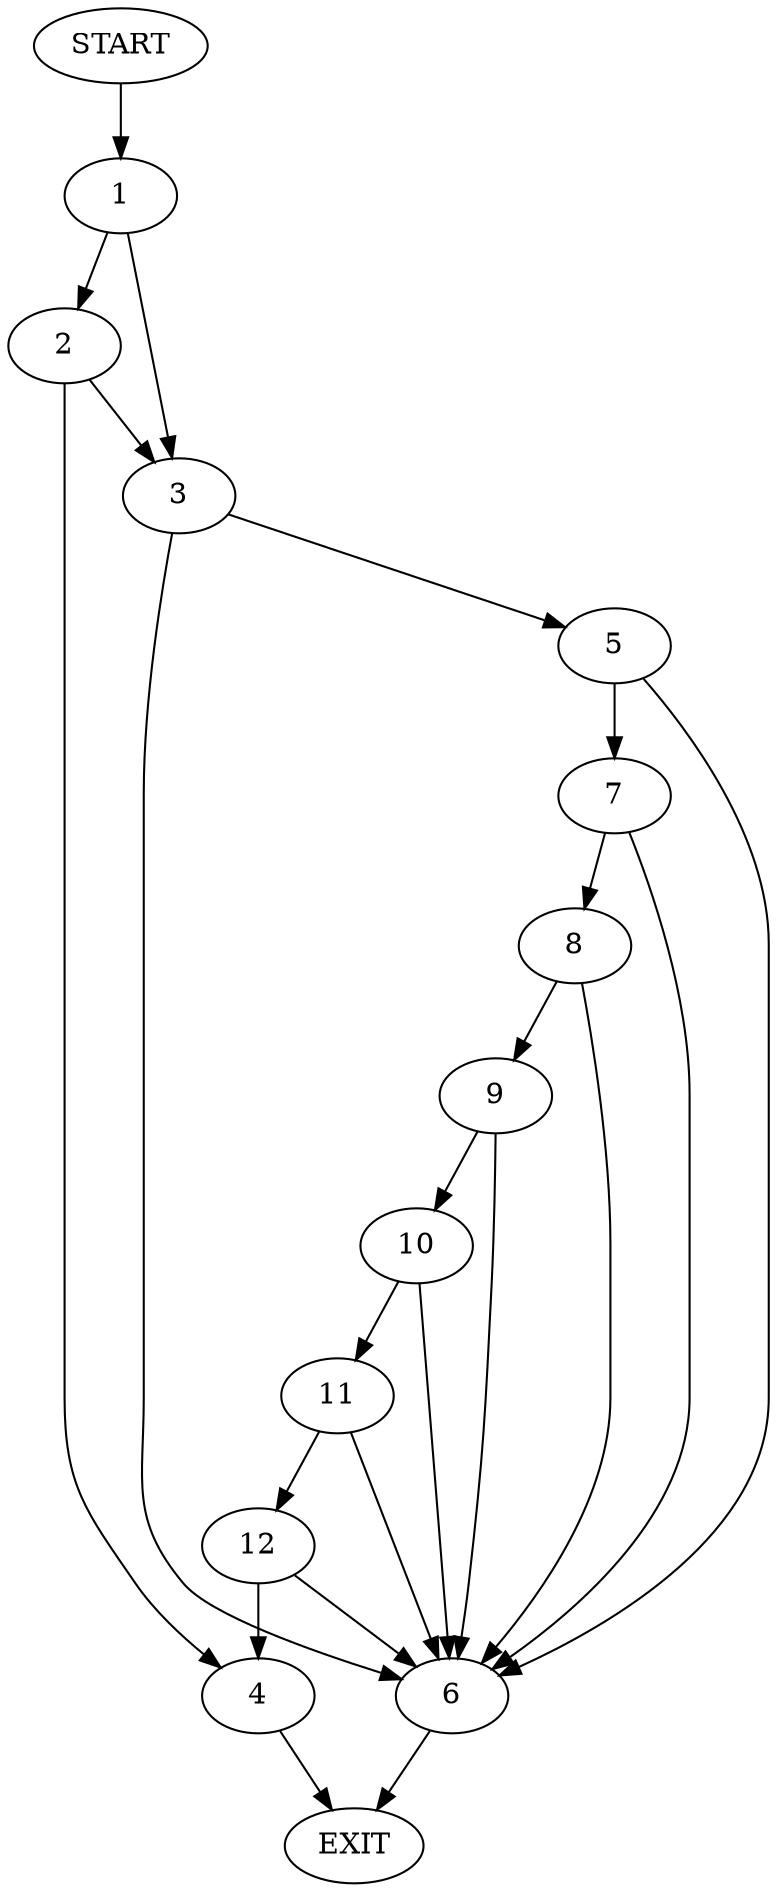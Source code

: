 digraph {
0 [label="START"]
13 [label="EXIT"]
0 -> 1
1 -> 2
1 -> 3
2 -> 4
2 -> 3
3 -> 5
3 -> 6
4 -> 13
5 -> 7
5 -> 6
6 -> 13
7 -> 8
7 -> 6
8 -> 9
8 -> 6
9 -> 10
9 -> 6
10 -> 11
10 -> 6
11 -> 12
11 -> 6
12 -> 4
12 -> 6
}
